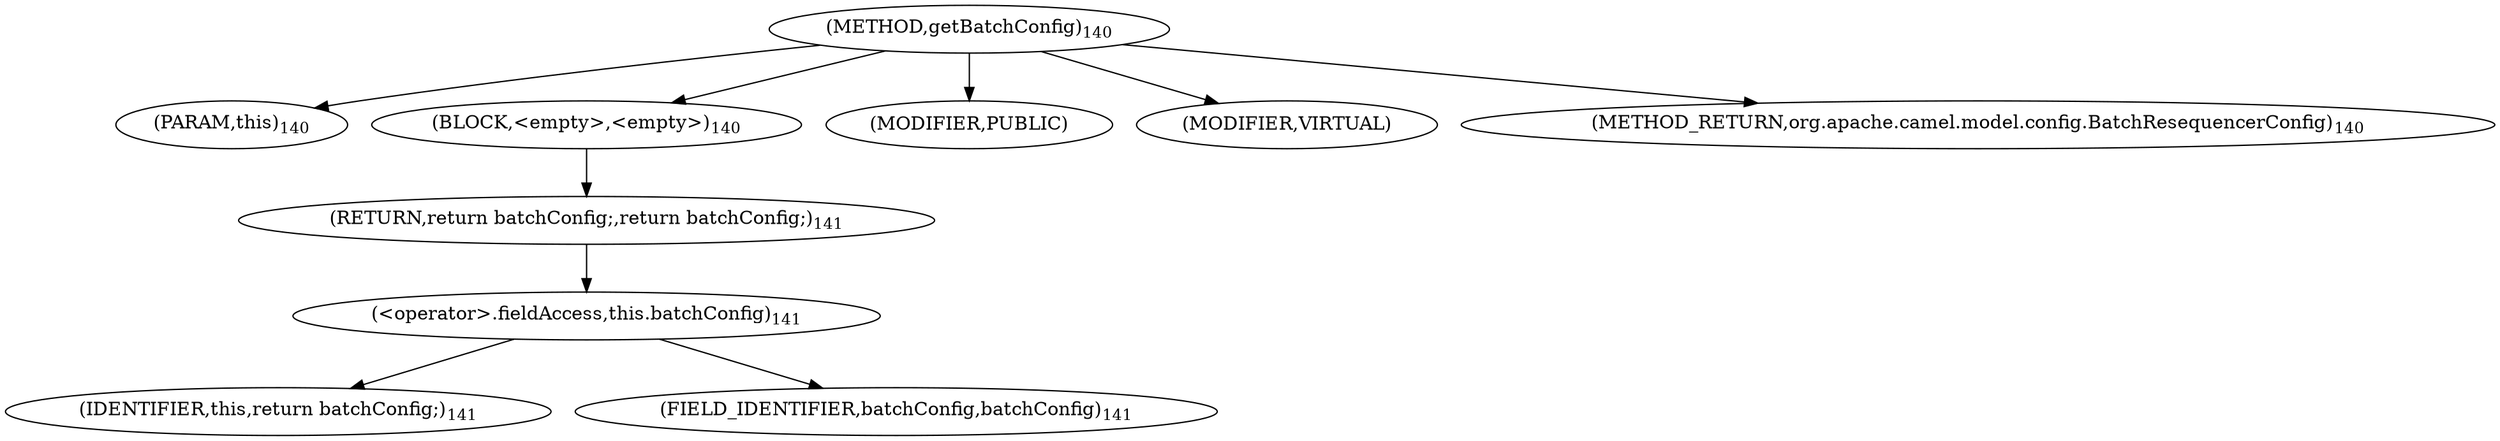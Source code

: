 digraph "getBatchConfig" {  
"260" [label = <(METHOD,getBatchConfig)<SUB>140</SUB>> ]
"261" [label = <(PARAM,this)<SUB>140</SUB>> ]
"262" [label = <(BLOCK,&lt;empty&gt;,&lt;empty&gt;)<SUB>140</SUB>> ]
"263" [label = <(RETURN,return batchConfig;,return batchConfig;)<SUB>141</SUB>> ]
"264" [label = <(&lt;operator&gt;.fieldAccess,this.batchConfig)<SUB>141</SUB>> ]
"265" [label = <(IDENTIFIER,this,return batchConfig;)<SUB>141</SUB>> ]
"266" [label = <(FIELD_IDENTIFIER,batchConfig,batchConfig)<SUB>141</SUB>> ]
"267" [label = <(MODIFIER,PUBLIC)> ]
"268" [label = <(MODIFIER,VIRTUAL)> ]
"269" [label = <(METHOD_RETURN,org.apache.camel.model.config.BatchResequencerConfig)<SUB>140</SUB>> ]
  "260" -> "261" 
  "260" -> "262" 
  "260" -> "267" 
  "260" -> "268" 
  "260" -> "269" 
  "262" -> "263" 
  "263" -> "264" 
  "264" -> "265" 
  "264" -> "266" 
}
